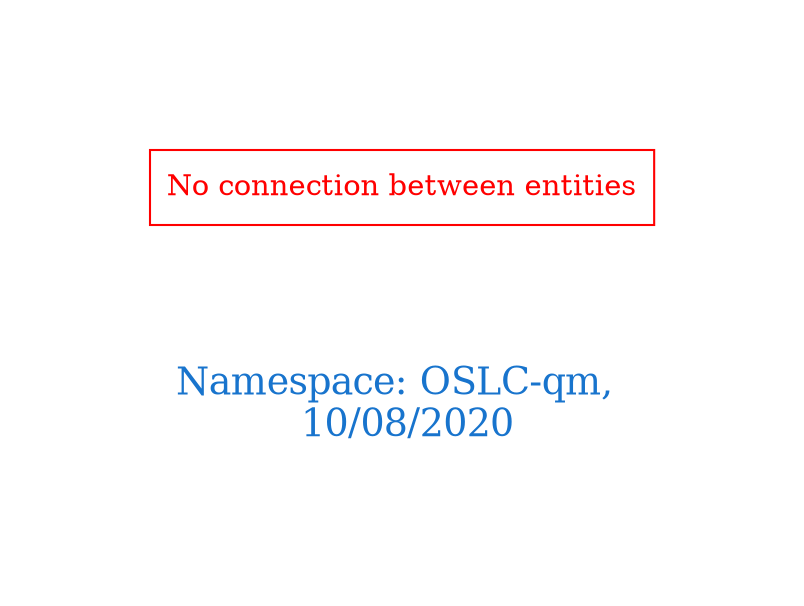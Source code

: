 digraph OGIT_ontology {
 graph [ rankdir= LR,pad=1 
fontsize = 18,
fontcolor= dodgerblue3,label = "\n\n\nNamespace: OSLC-qm, \n 10/08/2020"];
node[shape=polygon];
edge [  color="gray81"];

"No connection between entities" [fontcolor = "red",color="red", shape="polygon"]
}

